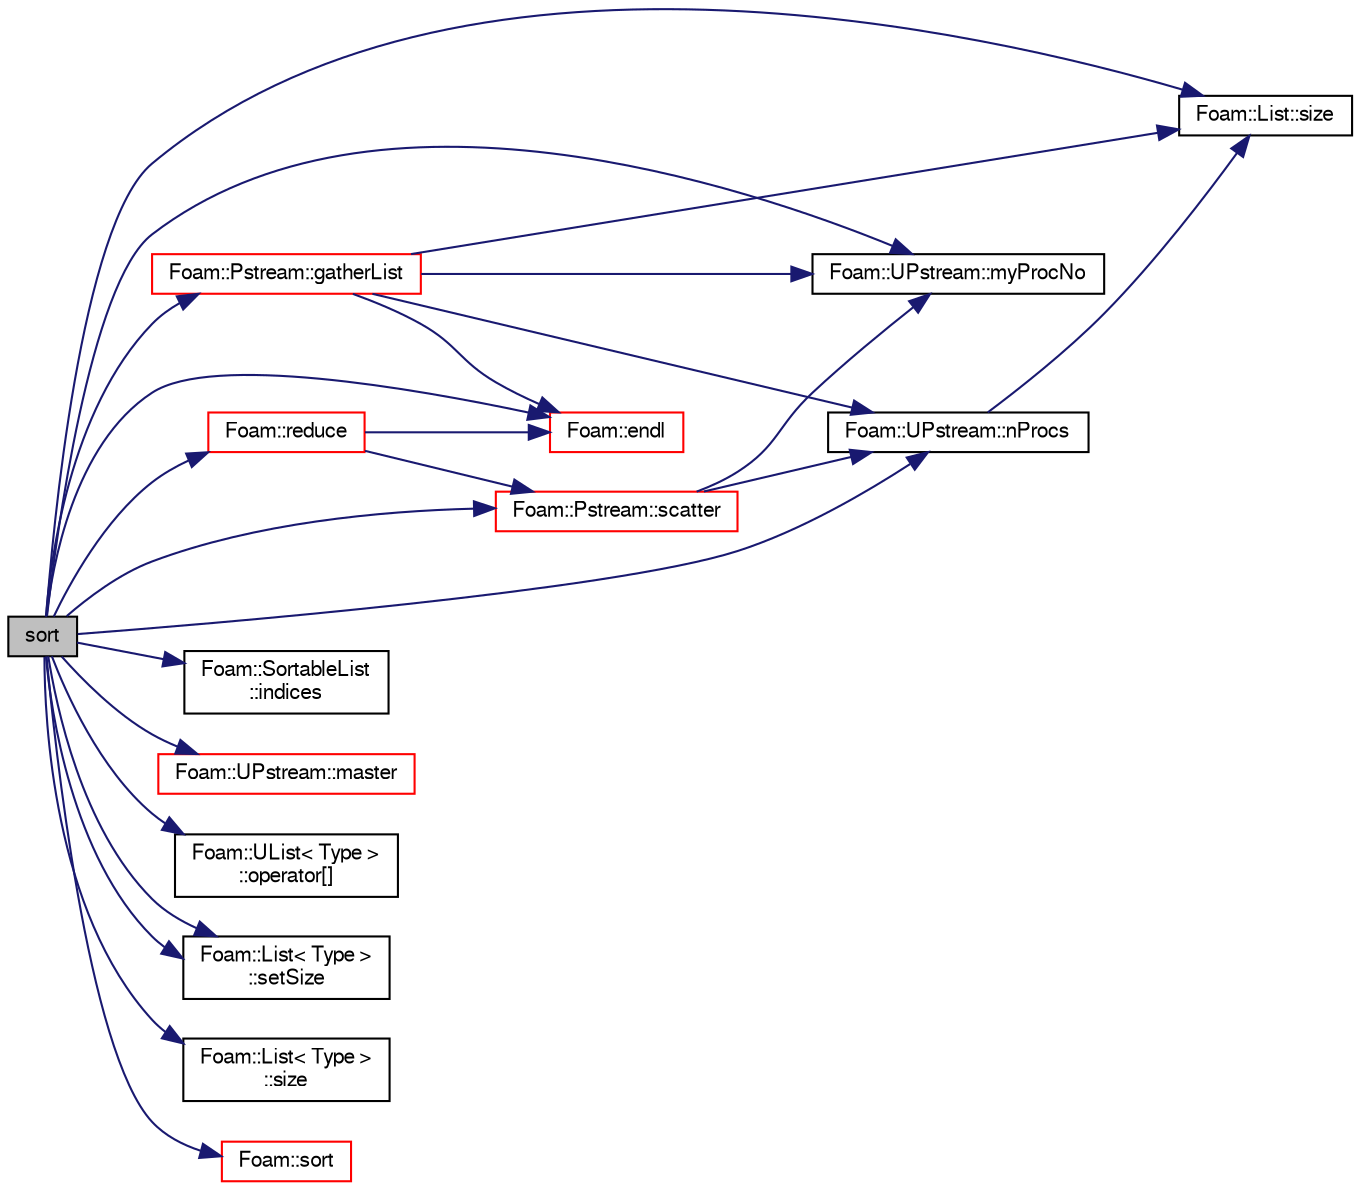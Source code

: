 digraph "sort"
{
  bgcolor="transparent";
  edge [fontname="FreeSans",fontsize="10",labelfontname="FreeSans",labelfontsize="10"];
  node [fontname="FreeSans",fontsize="10",shape=record];
  rankdir="LR";
  Node75 [label="sort",height=0.2,width=0.4,color="black", fillcolor="grey75", style="filled", fontcolor="black"];
  Node75 -> Node76 [color="midnightblue",fontsize="10",style="solid",fontname="FreeSans"];
  Node76 [label="Foam::endl",height=0.2,width=0.4,color="red",URL="$a21124.html#a2db8fe02a0d3909e9351bb4275b23ce4",tooltip="Add newline and flush stream. "];
  Node75 -> Node78 [color="midnightblue",fontsize="10",style="solid",fontname="FreeSans"];
  Node78 [label="Foam::Pstream::gatherList",height=0.2,width=0.4,color="red",URL="$a26250.html#afbdf64fb42cd760690d51a9a321792d9",tooltip="Gather data but keep individual values separate. "];
  Node78 -> Node79 [color="midnightblue",fontsize="10",style="solid",fontname="FreeSans"];
  Node79 [label="Foam::UPstream::nProcs",height=0.2,width=0.4,color="black",URL="$a26270.html#aada0e04d8127eda8ee95be0772754a4f",tooltip="Number of processes in parallel run. "];
  Node79 -> Node80 [color="midnightblue",fontsize="10",style="solid",fontname="FreeSans"];
  Node80 [label="Foam::List::size",height=0.2,width=0.4,color="black",URL="$a25694.html#a8a5f6fa29bd4b500caf186f60245b384",tooltip="Override size to be inconsistent with allocated storage. "];
  Node78 -> Node80 [color="midnightblue",fontsize="10",style="solid",fontname="FreeSans"];
  Node78 -> Node122 [color="midnightblue",fontsize="10",style="solid",fontname="FreeSans"];
  Node122 [label="Foam::UPstream::myProcNo",height=0.2,width=0.4,color="black",URL="$a26270.html#afc74d89573de32a3032c916f8cdd1733",tooltip="Number of this process (starting from masterNo() = 0) "];
  Node78 -> Node76 [color="midnightblue",fontsize="10",style="solid",fontname="FreeSans"];
  Node75 -> Node130 [color="midnightblue",fontsize="10",style="solid",fontname="FreeSans"];
  Node130 [label="Foam::SortableList\l::indices",height=0.2,width=0.4,color="black",URL="$a25918.html#a28bce53bb8731da2b5f7a7cfb9ae2167",tooltip="Return the list of sorted indices. Updated every sort. "];
  Node75 -> Node131 [color="midnightblue",fontsize="10",style="solid",fontname="FreeSans"];
  Node131 [label="Foam::UPstream::master",height=0.2,width=0.4,color="red",URL="$a26270.html#a36af549940a0aae3733774649594489f",tooltip="Am I the master process. "];
  Node75 -> Node122 [color="midnightblue",fontsize="10",style="solid",fontname="FreeSans"];
  Node75 -> Node79 [color="midnightblue",fontsize="10",style="solid",fontname="FreeSans"];
  Node75 -> Node133 [color="midnightblue",fontsize="10",style="solid",fontname="FreeSans"];
  Node133 [label="Foam::UList\< Type \>\l::operator[]",height=0.2,width=0.4,color="black",URL="$a25698.html#a851e28f7788bbc82f5a4aa9f0efdefe4",tooltip="Return element of UList. "];
  Node75 -> Node134 [color="midnightblue",fontsize="10",style="solid",fontname="FreeSans"];
  Node134 [label="Foam::reduce",height=0.2,width=0.4,color="red",URL="$a21124.html#a7ffd6af4acc2eb9ba72ee296b5ecda23"];
  Node134 -> Node76 [color="midnightblue",fontsize="10",style="solid",fontname="FreeSans"];
  Node134 -> Node141 [color="midnightblue",fontsize="10",style="solid",fontname="FreeSans"];
  Node141 [label="Foam::Pstream::scatter",height=0.2,width=0.4,color="red",URL="$a26250.html#a00bc7d5a0b660cfa53523561af48def2",tooltip="Scatter data. Distribute without modification. Reverse of gather. "];
  Node141 -> Node79 [color="midnightblue",fontsize="10",style="solid",fontname="FreeSans"];
  Node141 -> Node122 [color="midnightblue",fontsize="10",style="solid",fontname="FreeSans"];
  Node75 -> Node141 [color="midnightblue",fontsize="10",style="solid",fontname="FreeSans"];
  Node75 -> Node142 [color="midnightblue",fontsize="10",style="solid",fontname="FreeSans"];
  Node142 [label="Foam::List\< Type \>\l::setSize",height=0.2,width=0.4,color="black",URL="$a25694.html#aedb985ffeaf1bdbfeccc2a8730405703",tooltip="Reset size of List. "];
  Node75 -> Node142 [color="midnightblue",fontsize="10",style="solid",fontname="FreeSans"];
  Node75 -> Node80 [color="midnightblue",fontsize="10",style="solid",fontname="FreeSans"];
  Node75 -> Node143 [color="midnightblue",fontsize="10",style="solid",fontname="FreeSans"];
  Node143 [label="Foam::List\< Type \>\l::size",height=0.2,width=0.4,color="black",URL="$a25694.html#a47b3bf30da1eb3ab8076b5fbe00e0494",tooltip="Return the number of elements in the UList. "];
  Node75 -> Node144 [color="midnightblue",fontsize="10",style="solid",fontname="FreeSans"];
  Node144 [label="Foam::sort",height=0.2,width=0.4,color="red",URL="$a21124.html#a8040176c5570405aa954090217c37fbe"];
}
